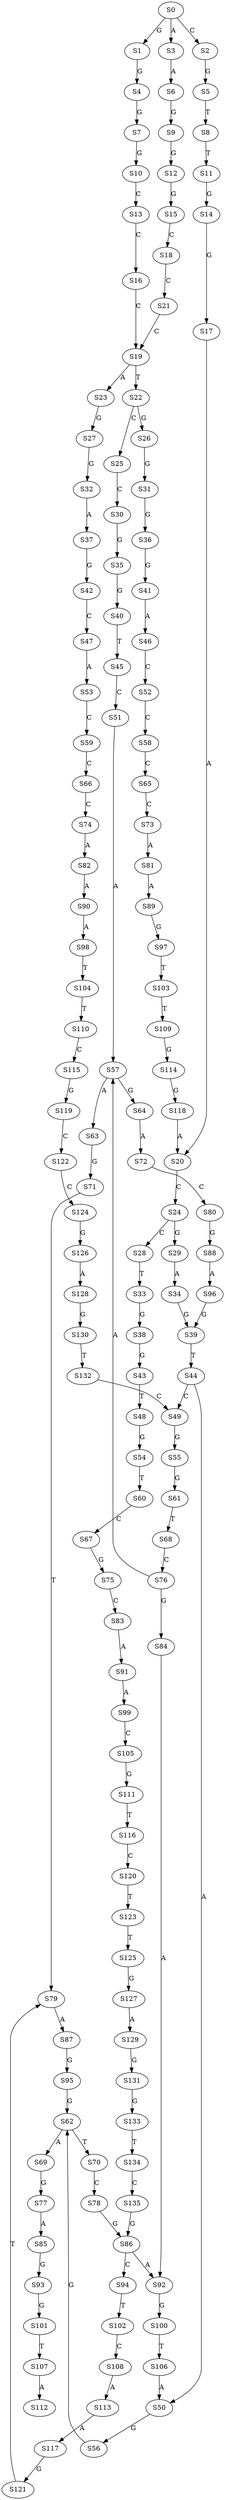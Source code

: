 strict digraph  {
	S0 -> S1 [ label = G ];
	S0 -> S2 [ label = C ];
	S0 -> S3 [ label = A ];
	S1 -> S4 [ label = G ];
	S2 -> S5 [ label = G ];
	S3 -> S6 [ label = A ];
	S4 -> S7 [ label = G ];
	S5 -> S8 [ label = T ];
	S6 -> S9 [ label = G ];
	S7 -> S10 [ label = G ];
	S8 -> S11 [ label = T ];
	S9 -> S12 [ label = G ];
	S10 -> S13 [ label = C ];
	S11 -> S14 [ label = G ];
	S12 -> S15 [ label = G ];
	S13 -> S16 [ label = C ];
	S14 -> S17 [ label = G ];
	S15 -> S18 [ label = C ];
	S16 -> S19 [ label = C ];
	S17 -> S20 [ label = A ];
	S18 -> S21 [ label = C ];
	S19 -> S22 [ label = T ];
	S19 -> S23 [ label = A ];
	S20 -> S24 [ label = C ];
	S21 -> S19 [ label = C ];
	S22 -> S25 [ label = C ];
	S22 -> S26 [ label = G ];
	S23 -> S27 [ label = G ];
	S24 -> S28 [ label = C ];
	S24 -> S29 [ label = G ];
	S25 -> S30 [ label = C ];
	S26 -> S31 [ label = G ];
	S27 -> S32 [ label = G ];
	S28 -> S33 [ label = T ];
	S29 -> S34 [ label = A ];
	S30 -> S35 [ label = G ];
	S31 -> S36 [ label = G ];
	S32 -> S37 [ label = A ];
	S33 -> S38 [ label = G ];
	S34 -> S39 [ label = G ];
	S35 -> S40 [ label = G ];
	S36 -> S41 [ label = G ];
	S37 -> S42 [ label = G ];
	S38 -> S43 [ label = G ];
	S39 -> S44 [ label = T ];
	S40 -> S45 [ label = T ];
	S41 -> S46 [ label = A ];
	S42 -> S47 [ label = C ];
	S43 -> S48 [ label = T ];
	S44 -> S49 [ label = C ];
	S44 -> S50 [ label = A ];
	S45 -> S51 [ label = C ];
	S46 -> S52 [ label = C ];
	S47 -> S53 [ label = A ];
	S48 -> S54 [ label = G ];
	S49 -> S55 [ label = G ];
	S50 -> S56 [ label = G ];
	S51 -> S57 [ label = A ];
	S52 -> S58 [ label = C ];
	S53 -> S59 [ label = C ];
	S54 -> S60 [ label = T ];
	S55 -> S61 [ label = G ];
	S56 -> S62 [ label = G ];
	S57 -> S63 [ label = A ];
	S57 -> S64 [ label = G ];
	S58 -> S65 [ label = C ];
	S59 -> S66 [ label = C ];
	S60 -> S67 [ label = C ];
	S61 -> S68 [ label = T ];
	S62 -> S69 [ label = A ];
	S62 -> S70 [ label = T ];
	S63 -> S71 [ label = G ];
	S64 -> S72 [ label = A ];
	S65 -> S73 [ label = C ];
	S66 -> S74 [ label = C ];
	S67 -> S75 [ label = G ];
	S68 -> S76 [ label = C ];
	S69 -> S77 [ label = G ];
	S70 -> S78 [ label = C ];
	S71 -> S79 [ label = T ];
	S72 -> S80 [ label = C ];
	S73 -> S81 [ label = A ];
	S74 -> S82 [ label = A ];
	S75 -> S83 [ label = C ];
	S76 -> S57 [ label = A ];
	S76 -> S84 [ label = G ];
	S77 -> S85 [ label = A ];
	S78 -> S86 [ label = G ];
	S79 -> S87 [ label = A ];
	S80 -> S88 [ label = G ];
	S81 -> S89 [ label = A ];
	S82 -> S90 [ label = A ];
	S83 -> S91 [ label = A ];
	S84 -> S92 [ label = A ];
	S85 -> S93 [ label = G ];
	S86 -> S94 [ label = C ];
	S86 -> S92 [ label = A ];
	S87 -> S95 [ label = G ];
	S88 -> S96 [ label = A ];
	S89 -> S97 [ label = G ];
	S90 -> S98 [ label = A ];
	S91 -> S99 [ label = A ];
	S92 -> S100 [ label = G ];
	S93 -> S101 [ label = G ];
	S94 -> S102 [ label = T ];
	S95 -> S62 [ label = G ];
	S96 -> S39 [ label = G ];
	S97 -> S103 [ label = T ];
	S98 -> S104 [ label = T ];
	S99 -> S105 [ label = C ];
	S100 -> S106 [ label = T ];
	S101 -> S107 [ label = T ];
	S102 -> S108 [ label = C ];
	S103 -> S109 [ label = T ];
	S104 -> S110 [ label = T ];
	S105 -> S111 [ label = G ];
	S106 -> S50 [ label = A ];
	S107 -> S112 [ label = A ];
	S108 -> S113 [ label = A ];
	S109 -> S114 [ label = G ];
	S110 -> S115 [ label = C ];
	S111 -> S116 [ label = T ];
	S113 -> S117 [ label = A ];
	S114 -> S118 [ label = G ];
	S115 -> S119 [ label = G ];
	S116 -> S120 [ label = C ];
	S117 -> S121 [ label = G ];
	S118 -> S20 [ label = A ];
	S119 -> S122 [ label = C ];
	S120 -> S123 [ label = T ];
	S121 -> S79 [ label = T ];
	S122 -> S124 [ label = C ];
	S123 -> S125 [ label = T ];
	S124 -> S126 [ label = G ];
	S125 -> S127 [ label = G ];
	S126 -> S128 [ label = A ];
	S127 -> S129 [ label = A ];
	S128 -> S130 [ label = G ];
	S129 -> S131 [ label = G ];
	S130 -> S132 [ label = T ];
	S131 -> S133 [ label = G ];
	S132 -> S49 [ label = C ];
	S133 -> S134 [ label = T ];
	S134 -> S135 [ label = C ];
	S135 -> S86 [ label = G ];
}
